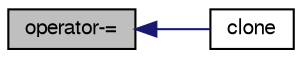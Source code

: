 digraph "operator-="
{
  bgcolor="transparent";
  edge [fontname="FreeSans",fontsize="10",labelfontname="FreeSans",labelfontsize="10"];
  node [fontname="FreeSans",fontsize="10",shape=record];
  rankdir="LR";
  Node2578 [label="operator-=",height=0.2,width=0.4,color="black", fillcolor="grey75", style="filled", fontcolor="black"];
  Node2578 -> Node2579 [dir="back",color="midnightblue",fontsize="10",style="solid",fontname="FreeSans"];
  Node2579 [label="clone",height=0.2,width=0.4,color="black",URL="$a26370.html#ac02e29e9c5268438e822df9e58c4e069",tooltip="Construct and return a clone. "];
}
